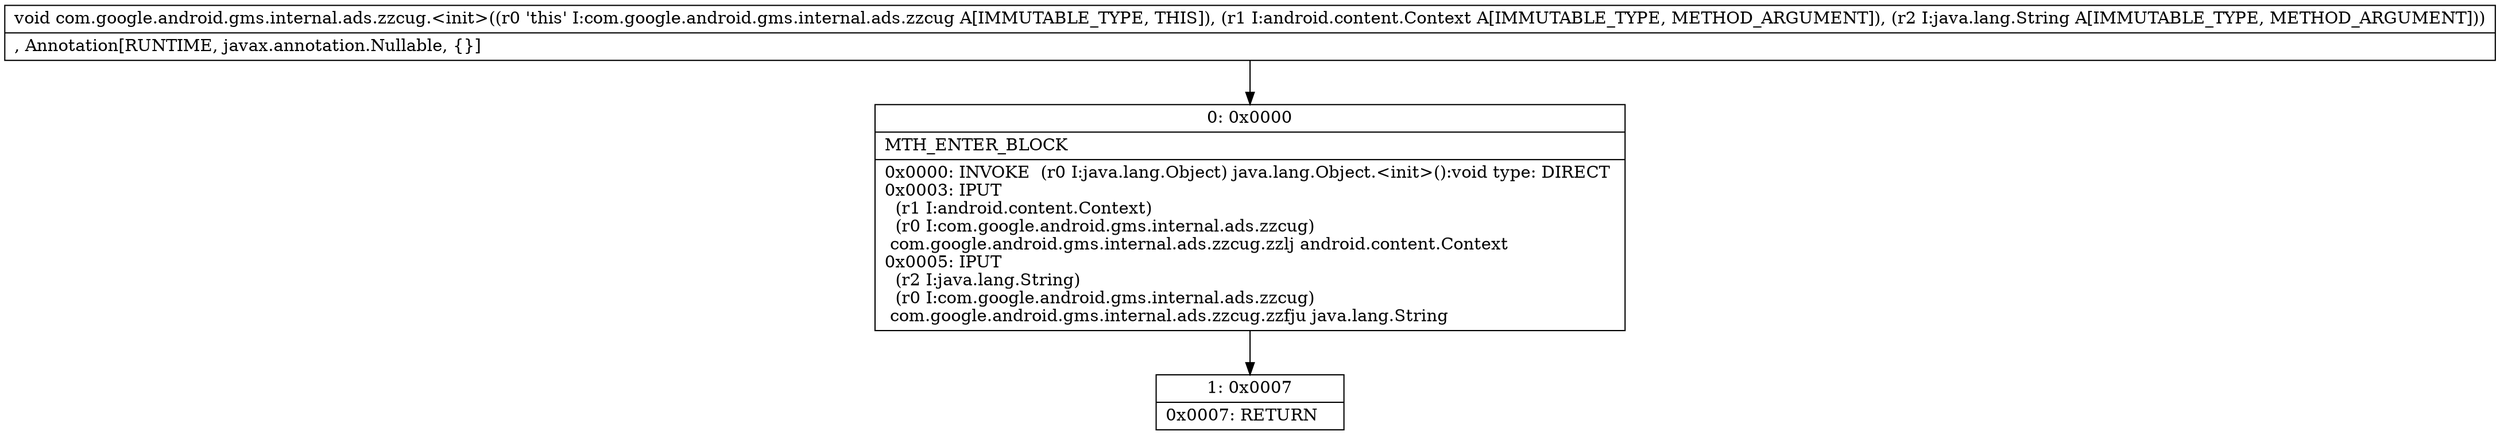 digraph "CFG forcom.google.android.gms.internal.ads.zzcug.\<init\>(Landroid\/content\/Context;Ljava\/lang\/String;)V" {
Node_0 [shape=record,label="{0\:\ 0x0000|MTH_ENTER_BLOCK\l|0x0000: INVOKE  (r0 I:java.lang.Object) java.lang.Object.\<init\>():void type: DIRECT \l0x0003: IPUT  \l  (r1 I:android.content.Context)\l  (r0 I:com.google.android.gms.internal.ads.zzcug)\l com.google.android.gms.internal.ads.zzcug.zzlj android.content.Context \l0x0005: IPUT  \l  (r2 I:java.lang.String)\l  (r0 I:com.google.android.gms.internal.ads.zzcug)\l com.google.android.gms.internal.ads.zzcug.zzfju java.lang.String \l}"];
Node_1 [shape=record,label="{1\:\ 0x0007|0x0007: RETURN   \l}"];
MethodNode[shape=record,label="{void com.google.android.gms.internal.ads.zzcug.\<init\>((r0 'this' I:com.google.android.gms.internal.ads.zzcug A[IMMUTABLE_TYPE, THIS]), (r1 I:android.content.Context A[IMMUTABLE_TYPE, METHOD_ARGUMENT]), (r2 I:java.lang.String A[IMMUTABLE_TYPE, METHOD_ARGUMENT]))  | , Annotation[RUNTIME, javax.annotation.Nullable, \{\}]\l}"];
MethodNode -> Node_0;
Node_0 -> Node_1;
}

